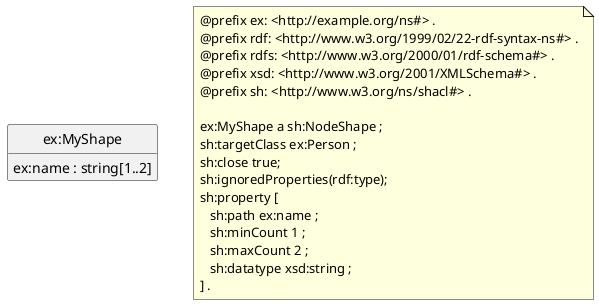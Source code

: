 @startuml
class "ex:MyShape"
"ex:MyShape" : ex:name : string[1..2]

note as N1
@prefix ex: <http://example.org/ns#> .
@prefix rdf: <http://www.w3.org/1999/02/22-rdf-syntax-ns#> .
@prefix rdfs: <http://www.w3.org/2000/01/rdf-schema#> .
@prefix xsd: <http://www.w3.org/2001/XMLSchema#> .
@prefix sh: <http://www.w3.org/ns/shacl#> .

ex:MyShape a sh:NodeShape ;
sh:targetClass ex:Person ;
sh:close true;
sh:ignoredProperties(rdf:type);
sh:property [
   sh:path ex:name ;
   sh:minCount 1 ;
   sh:maxCount 2 ;
   sh:datatype xsd:string ;
] .
end note

hide circle
hide empty members
@enduml